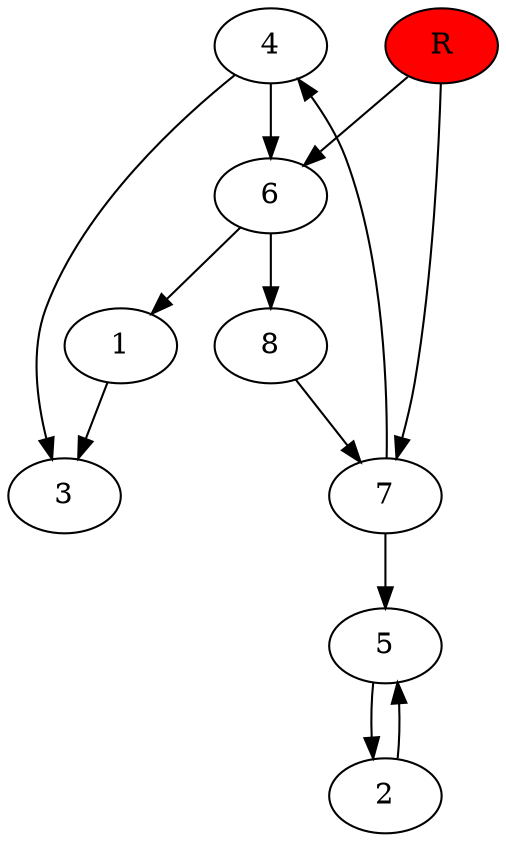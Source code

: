 digraph prb37963 {
	1
	2
	3
	4
	5
	6
	7
	8
	R [fillcolor="#ff0000" style=filled]
	1 -> 3
	2 -> 5
	4 -> 3
	4 -> 6
	5 -> 2
	6 -> 1
	6 -> 8
	7 -> 4
	7 -> 5
	8 -> 7
	R -> 6
	R -> 7
}
